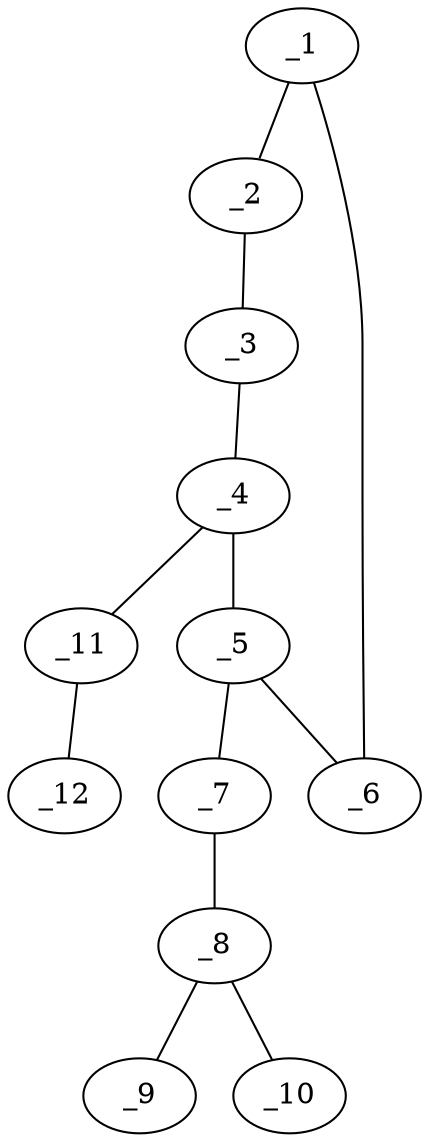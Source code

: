 graph molid629645 {
	_1	 [charge=0,
		chem=1,
		symbol="C  ",
		x="5.4641",
		y="-1.75"];
	_2	 [charge=0,
		chem=1,
		symbol="C  ",
		x="4.5981",
		y="-2.25"];
	_1 -- _2	 [valence=1];
	_6	 [charge=0,
		chem=1,
		symbol="C  ",
		x="5.4641",
		y="-0.75"];
	_1 -- _6	 [valence=1];
	_3	 [charge=0,
		chem=1,
		symbol="C  ",
		x="3.732",
		y="-1.75"];
	_2 -- _3	 [valence=1];
	_4	 [charge=0,
		chem=1,
		symbol="C  ",
		x="3.7321",
		y="-0.75"];
	_3 -- _4	 [valence=1];
	_5	 [charge=0,
		chem=1,
		symbol="C  ",
		x="4.5981",
		y="-0.25"];
	_4 -- _5	 [valence=1];
	_11	 [charge=0,
		chem=4,
		symbol="N  ",
		x="2.866",
		y="-0.25"];
	_4 -- _11	 [valence=2];
	_5 -- _6	 [valence=1];
	_7	 [charge=0,
		chem=1,
		symbol="C  ",
		x="4.5981",
		y="0.75"];
	_5 -- _7	 [valence=1];
	_8	 [charge=0,
		chem=4,
		symbol="N  ",
		x="5.4641",
		y="1.25"];
	_7 -- _8	 [valence=1];
	_9	 [charge=0,
		chem=1,
		symbol="C  ",
		x="5.4641",
		y="2.25"];
	_8 -- _9	 [valence=1];
	_10	 [charge=0,
		chem=1,
		symbol="C  ",
		x="6.3301",
		y="0.75"];
	_8 -- _10	 [valence=1];
	_12	 [charge=0,
		chem=2,
		symbol="O  ",
		x=2,
		y="-0.75"];
	_11 -- _12	 [valence=1];
}
